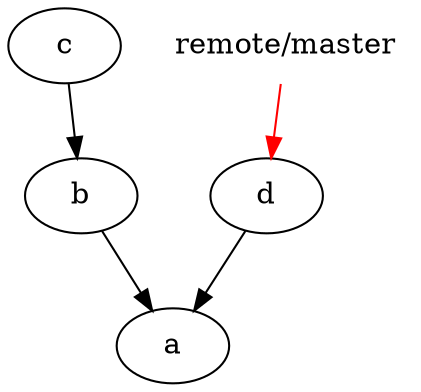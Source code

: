 digraph G {
 d->a
 b->a
 c->b
 "remote/master"->d[color="red"]
 "remote/master"[shape=none, color="red"]
}
